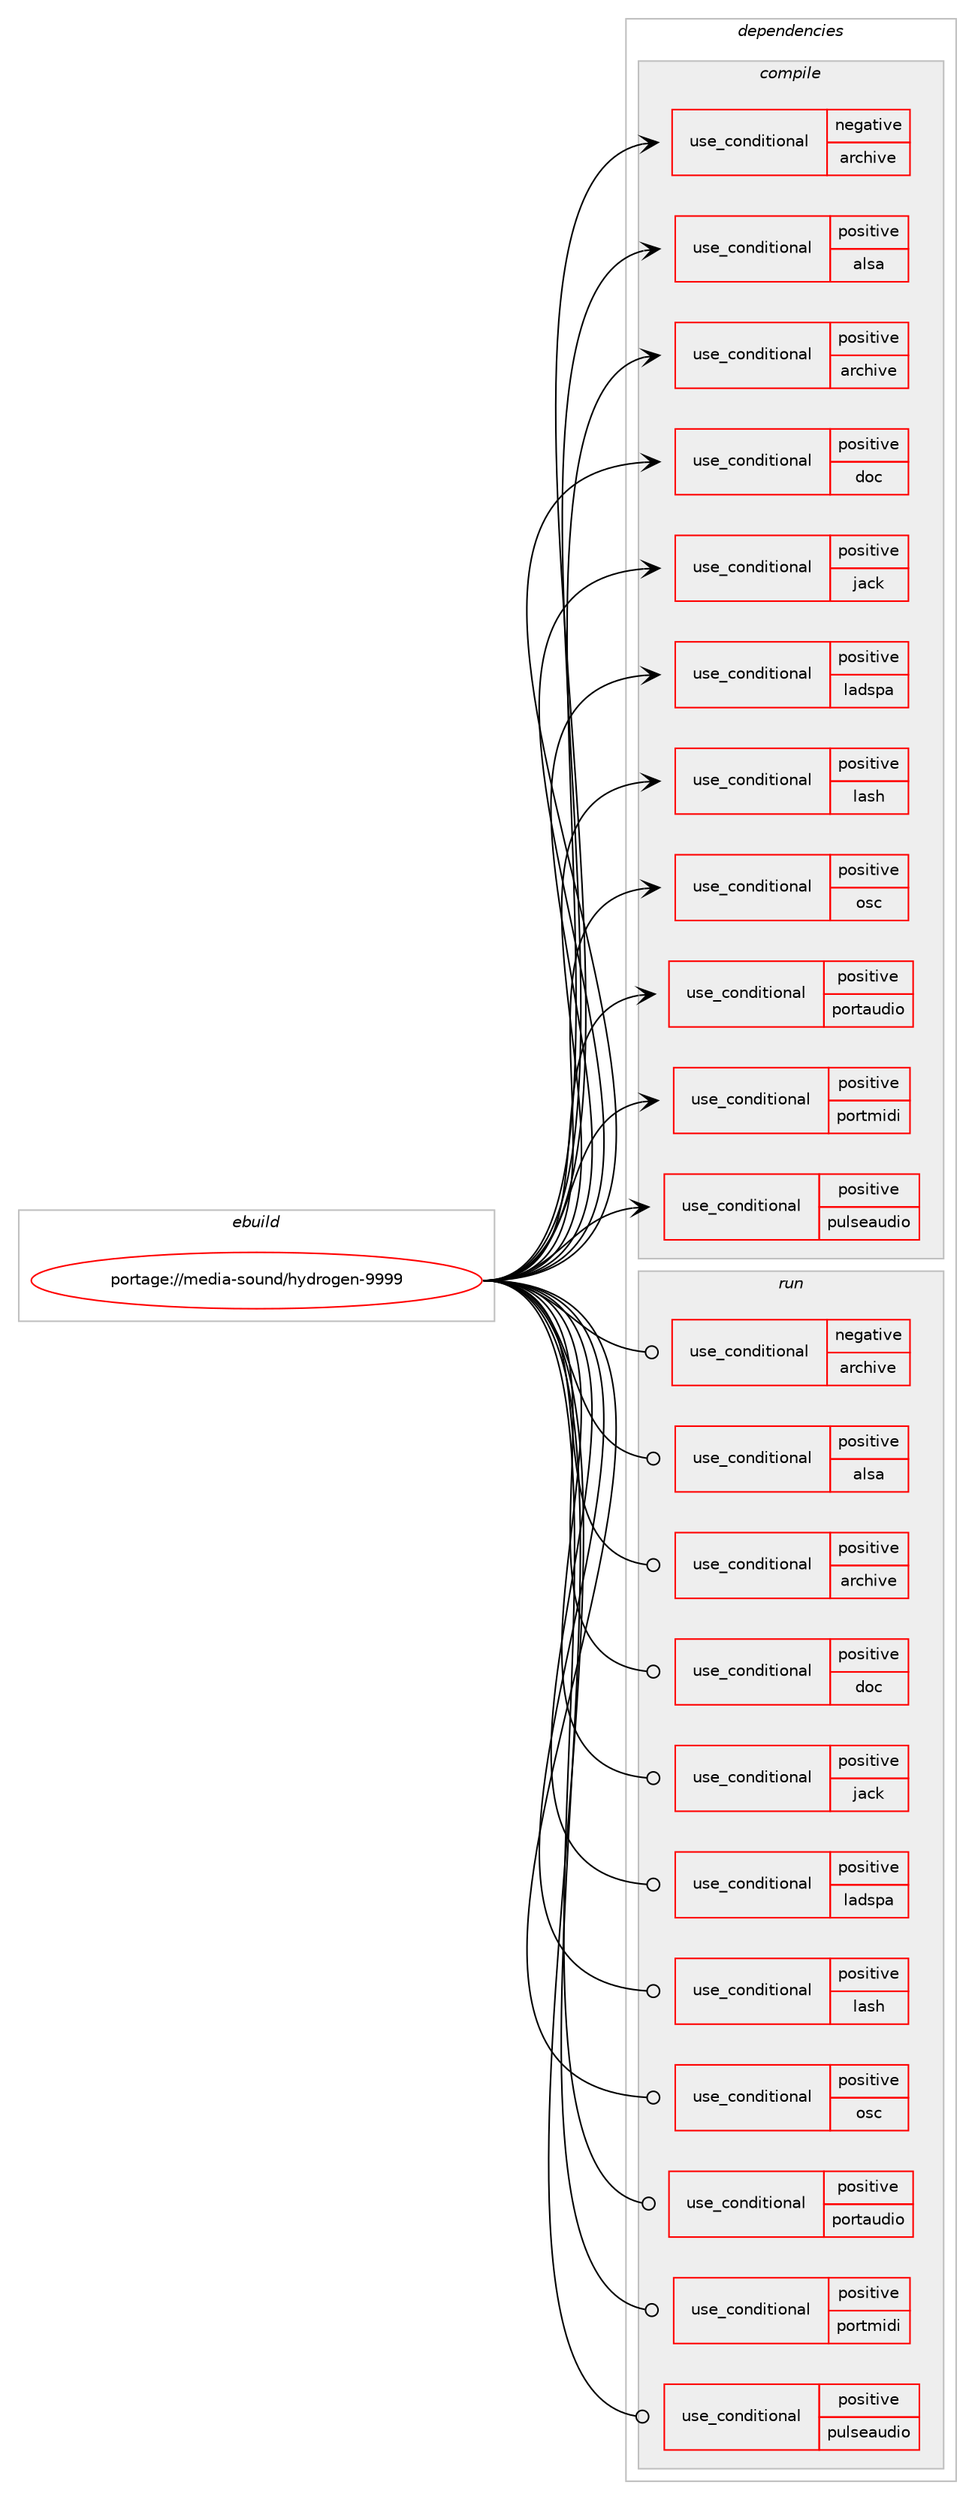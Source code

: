 digraph prolog {

# *************
# Graph options
# *************

newrank=true;
concentrate=true;
compound=true;
graph [rankdir=LR,fontname=Helvetica,fontsize=10,ranksep=1.5];#, ranksep=2.5, nodesep=0.2];
edge  [arrowhead=vee];
node  [fontname=Helvetica,fontsize=10];

# **********
# The ebuild
# **********

subgraph cluster_leftcol {
color=gray;
rank=same;
label=<<i>ebuild</i>>;
id [label="portage://media-sound/hydrogen-9999", color=red, width=4, href="../media-sound/hydrogen-9999.svg"];
}

# ****************
# The dependencies
# ****************

subgraph cluster_midcol {
color=gray;
label=<<i>dependencies</i>>;
subgraph cluster_compile {
fillcolor="#eeeeee";
style=filled;
label=<<i>compile</i>>;
subgraph cond78048 {
dependency163279 [label=<<TABLE BORDER="0" CELLBORDER="1" CELLSPACING="0" CELLPADDING="4"><TR><TD ROWSPAN="3" CELLPADDING="10">use_conditional</TD></TR><TR><TD>negative</TD></TR><TR><TD>archive</TD></TR></TABLE>>, shape=none, color=red];
# *** BEGIN UNKNOWN DEPENDENCY TYPE (TODO) ***
# dependency163279 -> package_dependency(portage://media-sound/hydrogen-9999,install,no,dev-libs,libtar,none,[,,],[],[])
# *** END UNKNOWN DEPENDENCY TYPE (TODO) ***

}
id:e -> dependency163279:w [weight=20,style="solid",arrowhead="vee"];
subgraph cond78049 {
dependency163280 [label=<<TABLE BORDER="0" CELLBORDER="1" CELLSPACING="0" CELLPADDING="4"><TR><TD ROWSPAN="3" CELLPADDING="10">use_conditional</TD></TR><TR><TD>positive</TD></TR><TR><TD>alsa</TD></TR></TABLE>>, shape=none, color=red];
# *** BEGIN UNKNOWN DEPENDENCY TYPE (TODO) ***
# dependency163280 -> package_dependency(portage://media-sound/hydrogen-9999,install,no,media-libs,alsa-lib,none,[,,],[],[])
# *** END UNKNOWN DEPENDENCY TYPE (TODO) ***

}
id:e -> dependency163280:w [weight=20,style="solid",arrowhead="vee"];
subgraph cond78050 {
dependency163281 [label=<<TABLE BORDER="0" CELLBORDER="1" CELLSPACING="0" CELLPADDING="4"><TR><TD ROWSPAN="3" CELLPADDING="10">use_conditional</TD></TR><TR><TD>positive</TD></TR><TR><TD>archive</TD></TR></TABLE>>, shape=none, color=red];
# *** BEGIN UNKNOWN DEPENDENCY TYPE (TODO) ***
# dependency163281 -> package_dependency(portage://media-sound/hydrogen-9999,install,no,app-arch,libarchive,none,[,,],[],[])
# *** END UNKNOWN DEPENDENCY TYPE (TODO) ***

}
id:e -> dependency163281:w [weight=20,style="solid",arrowhead="vee"];
subgraph cond78051 {
dependency163282 [label=<<TABLE BORDER="0" CELLBORDER="1" CELLSPACING="0" CELLPADDING="4"><TR><TD ROWSPAN="3" CELLPADDING="10">use_conditional</TD></TR><TR><TD>positive</TD></TR><TR><TD>doc</TD></TR></TABLE>>, shape=none, color=red];
# *** BEGIN UNKNOWN DEPENDENCY TYPE (TODO) ***
# dependency163282 -> package_dependency(portage://media-sound/hydrogen-9999,install,no,dev-texlive,texlive-fontutils,none,[,,],[],[])
# *** END UNKNOWN DEPENDENCY TYPE (TODO) ***

}
id:e -> dependency163282:w [weight=20,style="solid",arrowhead="vee"];
subgraph cond78052 {
dependency163283 [label=<<TABLE BORDER="0" CELLBORDER="1" CELLSPACING="0" CELLPADDING="4"><TR><TD ROWSPAN="3" CELLPADDING="10">use_conditional</TD></TR><TR><TD>positive</TD></TR><TR><TD>jack</TD></TR></TABLE>>, shape=none, color=red];
# *** BEGIN UNKNOWN DEPENDENCY TYPE (TODO) ***
# dependency163283 -> package_dependency(portage://media-sound/hydrogen-9999,install,no,virtual,jack,none,[,,],[],[])
# *** END UNKNOWN DEPENDENCY TYPE (TODO) ***

}
id:e -> dependency163283:w [weight=20,style="solid",arrowhead="vee"];
subgraph cond78053 {
dependency163284 [label=<<TABLE BORDER="0" CELLBORDER="1" CELLSPACING="0" CELLPADDING="4"><TR><TD ROWSPAN="3" CELLPADDING="10">use_conditional</TD></TR><TR><TD>positive</TD></TR><TR><TD>ladspa</TD></TR></TABLE>>, shape=none, color=red];
# *** BEGIN UNKNOWN DEPENDENCY TYPE (TODO) ***
# dependency163284 -> package_dependency(portage://media-sound/hydrogen-9999,install,no,media-libs,liblrdf,none,[,,],[],[])
# *** END UNKNOWN DEPENDENCY TYPE (TODO) ***

}
id:e -> dependency163284:w [weight=20,style="solid",arrowhead="vee"];
subgraph cond78054 {
dependency163285 [label=<<TABLE BORDER="0" CELLBORDER="1" CELLSPACING="0" CELLPADDING="4"><TR><TD ROWSPAN="3" CELLPADDING="10">use_conditional</TD></TR><TR><TD>positive</TD></TR><TR><TD>lash</TD></TR></TABLE>>, shape=none, color=red];
# *** BEGIN UNKNOWN DEPENDENCY TYPE (TODO) ***
# dependency163285 -> package_dependency(portage://media-sound/hydrogen-9999,install,no,media-sound,lash,none,[,,],[],[])
# *** END UNKNOWN DEPENDENCY TYPE (TODO) ***

}
id:e -> dependency163285:w [weight=20,style="solid",arrowhead="vee"];
subgraph cond78055 {
dependency163286 [label=<<TABLE BORDER="0" CELLBORDER="1" CELLSPACING="0" CELLPADDING="4"><TR><TD ROWSPAN="3" CELLPADDING="10">use_conditional</TD></TR><TR><TD>positive</TD></TR><TR><TD>osc</TD></TR></TABLE>>, shape=none, color=red];
# *** BEGIN UNKNOWN DEPENDENCY TYPE (TODO) ***
# dependency163286 -> package_dependency(portage://media-sound/hydrogen-9999,install,no,media-libs,liblo,none,[,,],[],[])
# *** END UNKNOWN DEPENDENCY TYPE (TODO) ***

}
id:e -> dependency163286:w [weight=20,style="solid",arrowhead="vee"];
subgraph cond78056 {
dependency163287 [label=<<TABLE BORDER="0" CELLBORDER="1" CELLSPACING="0" CELLPADDING="4"><TR><TD ROWSPAN="3" CELLPADDING="10">use_conditional</TD></TR><TR><TD>positive</TD></TR><TR><TD>portaudio</TD></TR></TABLE>>, shape=none, color=red];
# *** BEGIN UNKNOWN DEPENDENCY TYPE (TODO) ***
# dependency163287 -> package_dependency(portage://media-sound/hydrogen-9999,install,no,media-libs,portaudio,none,[,,],[],[])
# *** END UNKNOWN DEPENDENCY TYPE (TODO) ***

}
id:e -> dependency163287:w [weight=20,style="solid",arrowhead="vee"];
subgraph cond78057 {
dependency163288 [label=<<TABLE BORDER="0" CELLBORDER="1" CELLSPACING="0" CELLPADDING="4"><TR><TD ROWSPAN="3" CELLPADDING="10">use_conditional</TD></TR><TR><TD>positive</TD></TR><TR><TD>portmidi</TD></TR></TABLE>>, shape=none, color=red];
# *** BEGIN UNKNOWN DEPENDENCY TYPE (TODO) ***
# dependency163288 -> package_dependency(portage://media-sound/hydrogen-9999,install,no,media-libs,portmidi,none,[,,],[],[])
# *** END UNKNOWN DEPENDENCY TYPE (TODO) ***

}
id:e -> dependency163288:w [weight=20,style="solid",arrowhead="vee"];
subgraph cond78058 {
dependency163289 [label=<<TABLE BORDER="0" CELLBORDER="1" CELLSPACING="0" CELLPADDING="4"><TR><TD ROWSPAN="3" CELLPADDING="10">use_conditional</TD></TR><TR><TD>positive</TD></TR><TR><TD>pulseaudio</TD></TR></TABLE>>, shape=none, color=red];
# *** BEGIN UNKNOWN DEPENDENCY TYPE (TODO) ***
# dependency163289 -> package_dependency(portage://media-sound/hydrogen-9999,install,no,media-libs,libpulse,none,[,,],[],[])
# *** END UNKNOWN DEPENDENCY TYPE (TODO) ***

}
id:e -> dependency163289:w [weight=20,style="solid",arrowhead="vee"];
# *** BEGIN UNKNOWN DEPENDENCY TYPE (TODO) ***
# id -> package_dependency(portage://media-sound/hydrogen-9999,install,no,dev-qt,qtcore,none,[,,],[slot(5)],[])
# *** END UNKNOWN DEPENDENCY TYPE (TODO) ***

# *** BEGIN UNKNOWN DEPENDENCY TYPE (TODO) ***
# id -> package_dependency(portage://media-sound/hydrogen-9999,install,no,dev-qt,qtgui,none,[,,],[slot(5)],[])
# *** END UNKNOWN DEPENDENCY TYPE (TODO) ***

# *** BEGIN UNKNOWN DEPENDENCY TYPE (TODO) ***
# id -> package_dependency(portage://media-sound/hydrogen-9999,install,no,dev-qt,qtnetwork,none,[,,],[slot(5)],[])
# *** END UNKNOWN DEPENDENCY TYPE (TODO) ***

# *** BEGIN UNKNOWN DEPENDENCY TYPE (TODO) ***
# id -> package_dependency(portage://media-sound/hydrogen-9999,install,no,dev-qt,qtsvg,none,[,,],[slot(5)],[])
# *** END UNKNOWN DEPENDENCY TYPE (TODO) ***

# *** BEGIN UNKNOWN DEPENDENCY TYPE (TODO) ***
# id -> package_dependency(portage://media-sound/hydrogen-9999,install,no,dev-qt,qttest,none,[,,],[slot(5)],[])
# *** END UNKNOWN DEPENDENCY TYPE (TODO) ***

# *** BEGIN UNKNOWN DEPENDENCY TYPE (TODO) ***
# id -> package_dependency(portage://media-sound/hydrogen-9999,install,no,dev-qt,qtwidgets,none,[,,],[slot(5)],[])
# *** END UNKNOWN DEPENDENCY TYPE (TODO) ***

# *** BEGIN UNKNOWN DEPENDENCY TYPE (TODO) ***
# id -> package_dependency(portage://media-sound/hydrogen-9999,install,no,dev-qt,qtxml,none,[,,],[slot(5)],[])
# *** END UNKNOWN DEPENDENCY TYPE (TODO) ***

# *** BEGIN UNKNOWN DEPENDENCY TYPE (TODO) ***
# id -> package_dependency(portage://media-sound/hydrogen-9999,install,no,dev-qt,qtxmlpatterns,none,[,,],[slot(5)],[])
# *** END UNKNOWN DEPENDENCY TYPE (TODO) ***

# *** BEGIN UNKNOWN DEPENDENCY TYPE (TODO) ***
# id -> package_dependency(portage://media-sound/hydrogen-9999,install,no,media-libs,libsndfile,none,[,,],[],[])
# *** END UNKNOWN DEPENDENCY TYPE (TODO) ***

}
subgraph cluster_compileandrun {
fillcolor="#eeeeee";
style=filled;
label=<<i>compile and run</i>>;
}
subgraph cluster_run {
fillcolor="#eeeeee";
style=filled;
label=<<i>run</i>>;
subgraph cond78059 {
dependency163290 [label=<<TABLE BORDER="0" CELLBORDER="1" CELLSPACING="0" CELLPADDING="4"><TR><TD ROWSPAN="3" CELLPADDING="10">use_conditional</TD></TR><TR><TD>negative</TD></TR><TR><TD>archive</TD></TR></TABLE>>, shape=none, color=red];
# *** BEGIN UNKNOWN DEPENDENCY TYPE (TODO) ***
# dependency163290 -> package_dependency(portage://media-sound/hydrogen-9999,run,no,dev-libs,libtar,none,[,,],[],[])
# *** END UNKNOWN DEPENDENCY TYPE (TODO) ***

}
id:e -> dependency163290:w [weight=20,style="solid",arrowhead="odot"];
subgraph cond78060 {
dependency163291 [label=<<TABLE BORDER="0" CELLBORDER="1" CELLSPACING="0" CELLPADDING="4"><TR><TD ROWSPAN="3" CELLPADDING="10">use_conditional</TD></TR><TR><TD>positive</TD></TR><TR><TD>alsa</TD></TR></TABLE>>, shape=none, color=red];
# *** BEGIN UNKNOWN DEPENDENCY TYPE (TODO) ***
# dependency163291 -> package_dependency(portage://media-sound/hydrogen-9999,run,no,media-libs,alsa-lib,none,[,,],[],[])
# *** END UNKNOWN DEPENDENCY TYPE (TODO) ***

}
id:e -> dependency163291:w [weight=20,style="solid",arrowhead="odot"];
subgraph cond78061 {
dependency163292 [label=<<TABLE BORDER="0" CELLBORDER="1" CELLSPACING="0" CELLPADDING="4"><TR><TD ROWSPAN="3" CELLPADDING="10">use_conditional</TD></TR><TR><TD>positive</TD></TR><TR><TD>archive</TD></TR></TABLE>>, shape=none, color=red];
# *** BEGIN UNKNOWN DEPENDENCY TYPE (TODO) ***
# dependency163292 -> package_dependency(portage://media-sound/hydrogen-9999,run,no,app-arch,libarchive,none,[,,],[],[])
# *** END UNKNOWN DEPENDENCY TYPE (TODO) ***

}
id:e -> dependency163292:w [weight=20,style="solid",arrowhead="odot"];
subgraph cond78062 {
dependency163293 [label=<<TABLE BORDER="0" CELLBORDER="1" CELLSPACING="0" CELLPADDING="4"><TR><TD ROWSPAN="3" CELLPADDING="10">use_conditional</TD></TR><TR><TD>positive</TD></TR><TR><TD>doc</TD></TR></TABLE>>, shape=none, color=red];
# *** BEGIN UNKNOWN DEPENDENCY TYPE (TODO) ***
# dependency163293 -> package_dependency(portage://media-sound/hydrogen-9999,run,no,dev-texlive,texlive-fontutils,none,[,,],[],[])
# *** END UNKNOWN DEPENDENCY TYPE (TODO) ***

}
id:e -> dependency163293:w [weight=20,style="solid",arrowhead="odot"];
subgraph cond78063 {
dependency163294 [label=<<TABLE BORDER="0" CELLBORDER="1" CELLSPACING="0" CELLPADDING="4"><TR><TD ROWSPAN="3" CELLPADDING="10">use_conditional</TD></TR><TR><TD>positive</TD></TR><TR><TD>jack</TD></TR></TABLE>>, shape=none, color=red];
# *** BEGIN UNKNOWN DEPENDENCY TYPE (TODO) ***
# dependency163294 -> package_dependency(portage://media-sound/hydrogen-9999,run,no,virtual,jack,none,[,,],[],[])
# *** END UNKNOWN DEPENDENCY TYPE (TODO) ***

}
id:e -> dependency163294:w [weight=20,style="solid",arrowhead="odot"];
subgraph cond78064 {
dependency163295 [label=<<TABLE BORDER="0" CELLBORDER="1" CELLSPACING="0" CELLPADDING="4"><TR><TD ROWSPAN="3" CELLPADDING="10">use_conditional</TD></TR><TR><TD>positive</TD></TR><TR><TD>ladspa</TD></TR></TABLE>>, shape=none, color=red];
# *** BEGIN UNKNOWN DEPENDENCY TYPE (TODO) ***
# dependency163295 -> package_dependency(portage://media-sound/hydrogen-9999,run,no,media-libs,liblrdf,none,[,,],[],[])
# *** END UNKNOWN DEPENDENCY TYPE (TODO) ***

}
id:e -> dependency163295:w [weight=20,style="solid",arrowhead="odot"];
subgraph cond78065 {
dependency163296 [label=<<TABLE BORDER="0" CELLBORDER="1" CELLSPACING="0" CELLPADDING="4"><TR><TD ROWSPAN="3" CELLPADDING="10">use_conditional</TD></TR><TR><TD>positive</TD></TR><TR><TD>lash</TD></TR></TABLE>>, shape=none, color=red];
# *** BEGIN UNKNOWN DEPENDENCY TYPE (TODO) ***
# dependency163296 -> package_dependency(portage://media-sound/hydrogen-9999,run,no,media-sound,lash,none,[,,],[],[])
# *** END UNKNOWN DEPENDENCY TYPE (TODO) ***

}
id:e -> dependency163296:w [weight=20,style="solid",arrowhead="odot"];
subgraph cond78066 {
dependency163297 [label=<<TABLE BORDER="0" CELLBORDER="1" CELLSPACING="0" CELLPADDING="4"><TR><TD ROWSPAN="3" CELLPADDING="10">use_conditional</TD></TR><TR><TD>positive</TD></TR><TR><TD>osc</TD></TR></TABLE>>, shape=none, color=red];
# *** BEGIN UNKNOWN DEPENDENCY TYPE (TODO) ***
# dependency163297 -> package_dependency(portage://media-sound/hydrogen-9999,run,no,media-libs,liblo,none,[,,],[],[])
# *** END UNKNOWN DEPENDENCY TYPE (TODO) ***

}
id:e -> dependency163297:w [weight=20,style="solid",arrowhead="odot"];
subgraph cond78067 {
dependency163298 [label=<<TABLE BORDER="0" CELLBORDER="1" CELLSPACING="0" CELLPADDING="4"><TR><TD ROWSPAN="3" CELLPADDING="10">use_conditional</TD></TR><TR><TD>positive</TD></TR><TR><TD>portaudio</TD></TR></TABLE>>, shape=none, color=red];
# *** BEGIN UNKNOWN DEPENDENCY TYPE (TODO) ***
# dependency163298 -> package_dependency(portage://media-sound/hydrogen-9999,run,no,media-libs,portaudio,none,[,,],[],[])
# *** END UNKNOWN DEPENDENCY TYPE (TODO) ***

}
id:e -> dependency163298:w [weight=20,style="solid",arrowhead="odot"];
subgraph cond78068 {
dependency163299 [label=<<TABLE BORDER="0" CELLBORDER="1" CELLSPACING="0" CELLPADDING="4"><TR><TD ROWSPAN="3" CELLPADDING="10">use_conditional</TD></TR><TR><TD>positive</TD></TR><TR><TD>portmidi</TD></TR></TABLE>>, shape=none, color=red];
# *** BEGIN UNKNOWN DEPENDENCY TYPE (TODO) ***
# dependency163299 -> package_dependency(portage://media-sound/hydrogen-9999,run,no,media-libs,portmidi,none,[,,],[],[])
# *** END UNKNOWN DEPENDENCY TYPE (TODO) ***

}
id:e -> dependency163299:w [weight=20,style="solid",arrowhead="odot"];
subgraph cond78069 {
dependency163300 [label=<<TABLE BORDER="0" CELLBORDER="1" CELLSPACING="0" CELLPADDING="4"><TR><TD ROWSPAN="3" CELLPADDING="10">use_conditional</TD></TR><TR><TD>positive</TD></TR><TR><TD>pulseaudio</TD></TR></TABLE>>, shape=none, color=red];
# *** BEGIN UNKNOWN DEPENDENCY TYPE (TODO) ***
# dependency163300 -> package_dependency(portage://media-sound/hydrogen-9999,run,no,media-libs,libpulse,none,[,,],[],[])
# *** END UNKNOWN DEPENDENCY TYPE (TODO) ***

}
id:e -> dependency163300:w [weight=20,style="solid",arrowhead="odot"];
# *** BEGIN UNKNOWN DEPENDENCY TYPE (TODO) ***
# id -> package_dependency(portage://media-sound/hydrogen-9999,run,no,dev-qt,qtcore,none,[,,],[slot(5)],[])
# *** END UNKNOWN DEPENDENCY TYPE (TODO) ***

# *** BEGIN UNKNOWN DEPENDENCY TYPE (TODO) ***
# id -> package_dependency(portage://media-sound/hydrogen-9999,run,no,dev-qt,qtgui,none,[,,],[slot(5)],[])
# *** END UNKNOWN DEPENDENCY TYPE (TODO) ***

# *** BEGIN UNKNOWN DEPENDENCY TYPE (TODO) ***
# id -> package_dependency(portage://media-sound/hydrogen-9999,run,no,dev-qt,qtnetwork,none,[,,],[slot(5)],[])
# *** END UNKNOWN DEPENDENCY TYPE (TODO) ***

# *** BEGIN UNKNOWN DEPENDENCY TYPE (TODO) ***
# id -> package_dependency(portage://media-sound/hydrogen-9999,run,no,dev-qt,qtsvg,none,[,,],[slot(5)],[])
# *** END UNKNOWN DEPENDENCY TYPE (TODO) ***

# *** BEGIN UNKNOWN DEPENDENCY TYPE (TODO) ***
# id -> package_dependency(portage://media-sound/hydrogen-9999,run,no,dev-qt,qtwidgets,none,[,,],[slot(5)],[])
# *** END UNKNOWN DEPENDENCY TYPE (TODO) ***

# *** BEGIN UNKNOWN DEPENDENCY TYPE (TODO) ***
# id -> package_dependency(portage://media-sound/hydrogen-9999,run,no,dev-qt,qtxml,none,[,,],[slot(5)],[])
# *** END UNKNOWN DEPENDENCY TYPE (TODO) ***

# *** BEGIN UNKNOWN DEPENDENCY TYPE (TODO) ***
# id -> package_dependency(portage://media-sound/hydrogen-9999,run,no,dev-qt,qtxmlpatterns,none,[,,],[slot(5)],[])
# *** END UNKNOWN DEPENDENCY TYPE (TODO) ***

# *** BEGIN UNKNOWN DEPENDENCY TYPE (TODO) ***
# id -> package_dependency(portage://media-sound/hydrogen-9999,run,no,media-libs,libsndfile,none,[,,],[],[])
# *** END UNKNOWN DEPENDENCY TYPE (TODO) ***

}
}

# **************
# The candidates
# **************

subgraph cluster_choices {
rank=same;
color=gray;
label=<<i>candidates</i>>;

}

}
